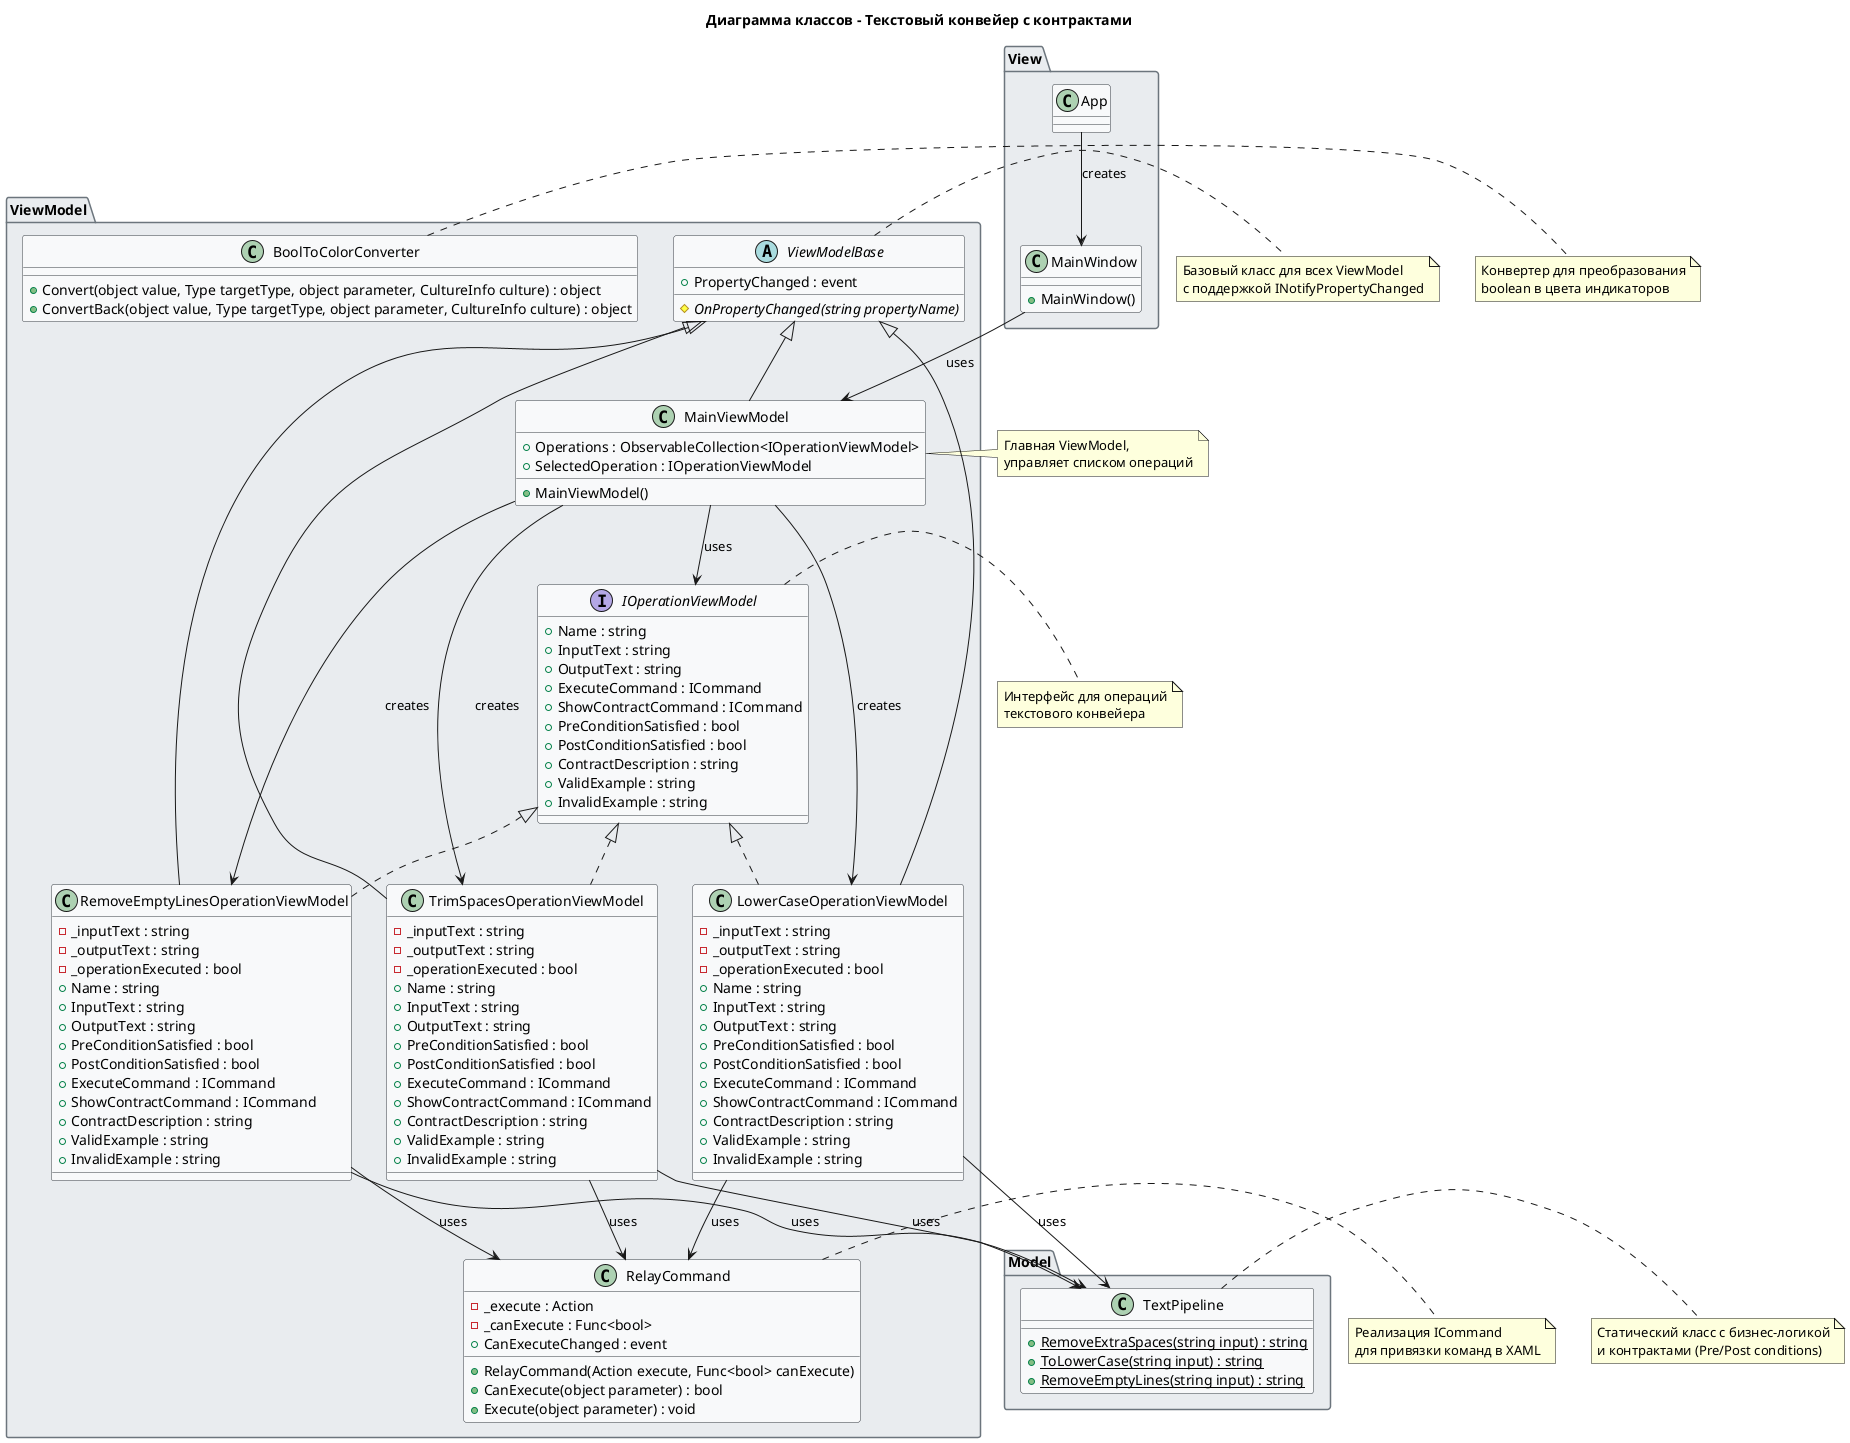 @startuml
skinparam backgroundColor #FFFFFF
skinparam classBackgroundColor #F8F9FA
skinparam classBorderColor #343A40
skinparam packageBackgroundColor #E9ECEF
skinparam packageBorderColor #6C757D

title Диаграмма классов - Текстовый конвейер с контрактами

package "Model" as model {
    class TextPipeline {
        +{static} RemoveExtraSpaces(string input) : string
        +{static} ToLowerCase(string input) : string
        +{static} RemoveEmptyLines(string input) : string
    }
}

package "ViewModel" as viewmodel {
    abstract class ViewModelBase {
        +PropertyChanged : event
        #{abstract} OnPropertyChanged(string propertyName)
    }
    
    class MainViewModel {
        +Operations : ObservableCollection<IOperationViewModel>
        +SelectedOperation : IOperationViewModel
        +MainViewModel()
    }
    
    interface IOperationViewModel {
        +Name : string
        +InputText : string
        +OutputText : string
        +ExecuteCommand : ICommand
        +ShowContractCommand : ICommand
        +PreConditionSatisfied : bool
        +PostConditionSatisfied : bool
        +ContractDescription : string
        +ValidExample : string
        +InvalidExample : string
    }
    
    class TrimSpacesOperationViewModel {
        -_inputText : string
        -_outputText : string
        -_operationExecuted : bool
        +Name : string
        +InputText : string
        +OutputText : string
        +PreConditionSatisfied : bool
        +PostConditionSatisfied : bool
        +ExecuteCommand : ICommand
        +ShowContractCommand : ICommand
        +ContractDescription : string
        +ValidExample : string
        +InvalidExample : string
    }
    
    class LowerCaseOperationViewModel {
        -_inputText : string
        -_outputText : string
        -_operationExecuted : bool
        +Name : string
        +InputText : string
        +OutputText : string
        +PreConditionSatisfied : bool
        +PostConditionSatisfied : bool
        +ExecuteCommand : ICommand
        +ShowContractCommand : ICommand
        +ContractDescription : string
        +ValidExample : string
        +InvalidExample : string
    }
    
    class RemoveEmptyLinesOperationViewModel {
        -_inputText : string
        -_outputText : string
        -_operationExecuted : bool
        +Name : string
        +InputText : string
        +OutputText : string
        +PreConditionSatisfied : bool
        +PostConditionSatisfied : bool
        +ExecuteCommand : ICommand
        +ShowContractCommand : ICommand
        +ContractDescription : string
        +ValidExample : string
        +InvalidExample : string
    }
    
    class RelayCommand {
        -_execute : Action
        -_canExecute : Func<bool>
        +RelayCommand(Action execute, Func<bool> canExecute)
        +CanExecute(object parameter) : bool
        +Execute(object parameter) : void
        +CanExecuteChanged : event
    }
    
    class BoolToColorConverter {
        +Convert(object value, Type targetType, object parameter, CultureInfo culture) : object
        +ConvertBack(object value, Type targetType, object parameter, CultureInfo culture) : object
    }
}

package "View" as view {
    class MainWindow {
        +MainWindow()
    }
    
    class App {
    }
}

' Наследование
ViewModelBase <|-- MainViewModel
ViewModelBase <|-- TrimSpacesOperationViewModel
ViewModelBase <|-- LowerCaseOperationViewModel
ViewModelBase <|-- RemoveEmptyLinesOperationViewModel

' Реализация интерфейсов
IOperationViewModel <|.. TrimSpacesOperationViewModel
IOperationViewModel <|.. LowerCaseOperationViewModel
IOperationViewModel <|.. RemoveEmptyLinesOperationViewModel

' Зависимости
MainViewModel --> IOperationViewModel : uses
MainViewModel --> TrimSpacesOperationViewModel : creates
MainViewModel --> LowerCaseOperationViewModel : creates
MainViewModel --> RemoveEmptyLinesOperationViewModel : creates

TrimSpacesOperationViewModel --> TextPipeline : uses
LowerCaseOperationViewModel --> TextPipeline : uses
RemoveEmptyLinesOperationViewModel --> TextPipeline : uses

TrimSpacesOperationViewModel --> RelayCommand : uses
LowerCaseOperationViewModel --> RelayCommand : uses
RemoveEmptyLinesOperationViewModel --> RelayCommand : uses

MainWindow --> MainViewModel : uses
App --> MainWindow : creates

' Примечания
note right of TextPipeline : Статический класс с бизнес-логикой\nи контрактами (Pre/Post conditions)
note right of ViewModelBase : Базовый класс для всех ViewModel\nс поддержкой INotifyPropertyChanged
note right of IOperationViewModel : Интерфейс для операций\nтекстового конвейера
note right of MainViewModel : Главная ViewModel,\nуправляет списком операций
note right of RelayCommand : Реализация ICommand\nдля привязки команд в XAML
note right of BoolToColorConverter : Конвертер для преобразования\nboolean в цвета индикаторов

@enduml
